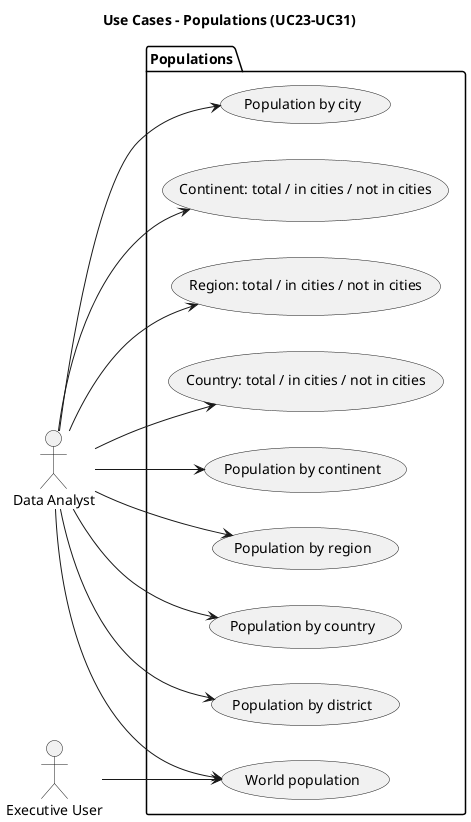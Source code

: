 @startuml
title Use Cases – Populations (UC23–UC31)
left to right direction
actor "Data Analyst" as A
actor "Executive User" as E
package "Populations" {
  usecase UC23 as "Continent: total / in cities / not in cities"
  usecase UC24 as "Region: total / in cities / not in cities"
  usecase UC25 as "Country: total / in cities / not in cities"
  usecase UC26 as "World population"
  usecase UC27 as "Population by continent"
  usecase UC28 as "Population by region"
  usecase UC29 as "Population by country"
  usecase UC30 as "Population by district"
  usecase UC31 as "Population by city"
}
A --> UC23
A --> UC24
A --> UC25
A --> UC26
A --> UC27
A --> UC28
A --> UC29
A --> UC30
A --> UC31
E --> UC26
@enduml
